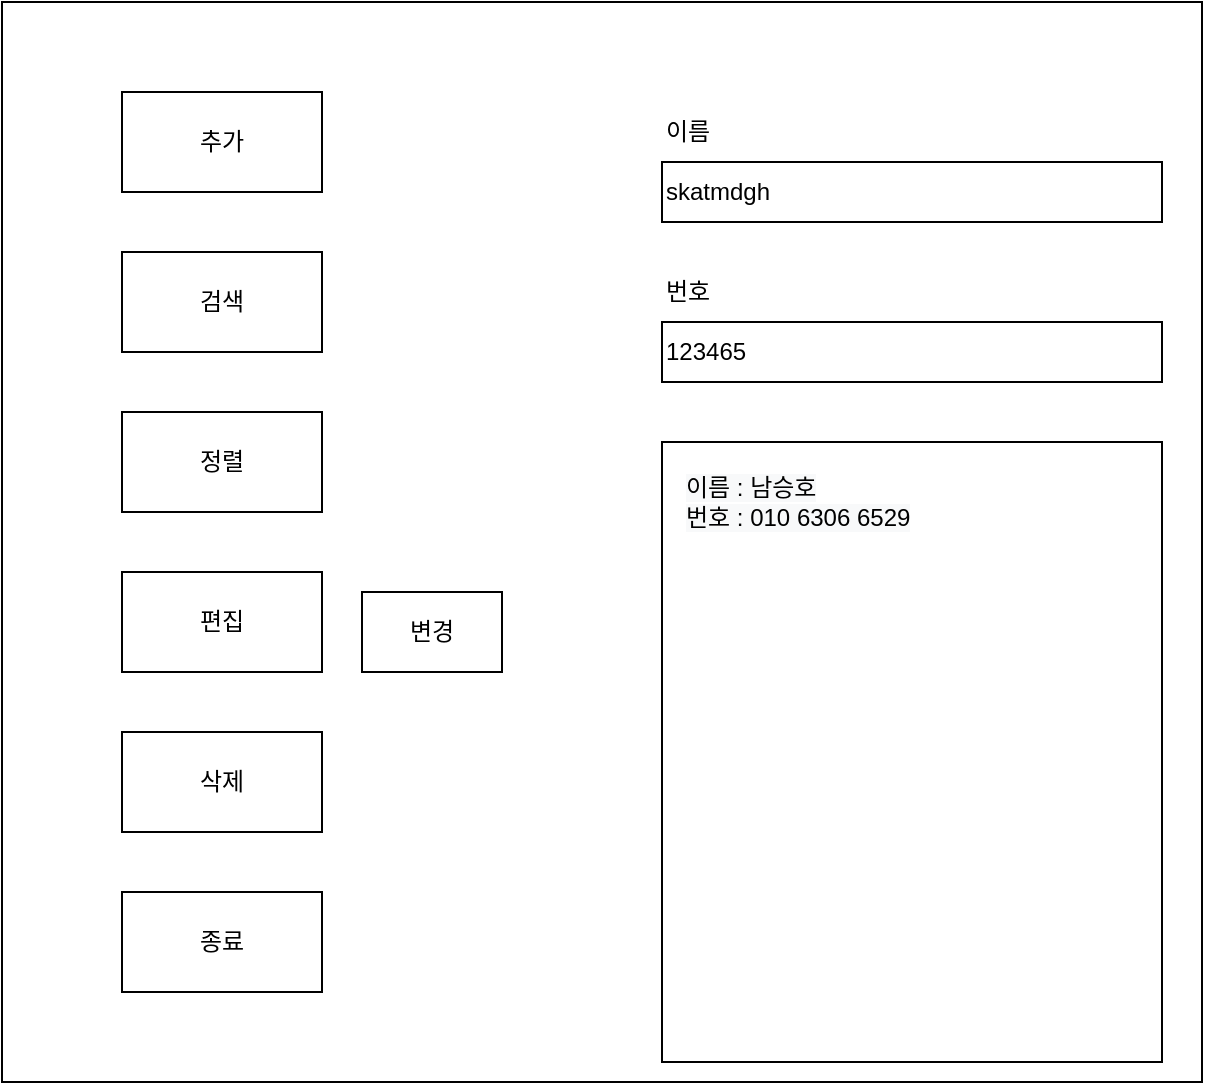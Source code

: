 <mxfile version="14.4.4" type="github">
  <diagram id="EfojbiY99QNXChPEN2Wb" name="페이지-1">
    <mxGraphModel dx="1422" dy="794" grid="1" gridSize="10" guides="1" tooltips="1" connect="1" arrows="1" fold="1" page="1" pageScale="1" pageWidth="1169" pageHeight="1654" math="0" shadow="0">
      <root>
        <mxCell id="0" />
        <mxCell id="1" parent="0" />
        <mxCell id="UplPQR8TjaRG6dBPHjRI-1" value="" style="rounded=0;whiteSpace=wrap;html=1;" vertex="1" parent="1">
          <mxGeometry x="300" y="110" width="600" height="540" as="geometry" />
        </mxCell>
        <mxCell id="UplPQR8TjaRG6dBPHjRI-2" value="&lt;p style=&quot;line-height: 170%&quot;&gt;&lt;br&gt;&lt;/p&gt;" style="rounded=0;whiteSpace=wrap;html=1;align=left;" vertex="1" parent="1">
          <mxGeometry x="630" y="330" width="250" height="310" as="geometry" />
        </mxCell>
        <mxCell id="UplPQR8TjaRG6dBPHjRI-6" value="&#xa;&#xa;&lt;span style=&quot;color: rgb(0, 0, 0); font-family: helvetica; font-size: 12px; font-style: normal; font-weight: 400; letter-spacing: normal; text-indent: 0px; text-transform: none; word-spacing: 0px; background-color: rgb(248, 249, 250); display: inline; float: none;&quot;&gt;이름 : 남승호&lt;/span&gt;&lt;br style=&quot;color: rgb(0, 0, 0); font-family: helvetica; font-size: 12px; font-style: normal; font-weight: 400; letter-spacing: normal; text-indent: 0px; text-transform: none; word-spacing: 0px; background-color: rgb(248, 249, 250);&quot;&gt;&lt;span style=&quot;color: rgb(0, 0, 0); font-family: helvetica; font-size: 12px; font-style: normal; font-weight: 400; letter-spacing: normal; text-indent: 0px; text-transform: none; word-spacing: 0px; background-color: rgb(248, 249, 250); display: inline; float: none;&quot;&gt;번호 : 010 6306 6529&lt;/span&gt;&#xa;&#xa;" style="text;html=1;strokeColor=none;fillColor=none;align=left;verticalAlign=middle;whiteSpace=wrap;rounded=0;" vertex="1" parent="1">
          <mxGeometry x="640" y="320" width="170" height="80" as="geometry" />
        </mxCell>
        <mxCell id="UplPQR8TjaRG6dBPHjRI-7" value="123465" style="rounded=0;whiteSpace=wrap;html=1;align=left;" vertex="1" parent="1">
          <mxGeometry x="630" y="270" width="250" height="30" as="geometry" />
        </mxCell>
        <mxCell id="UplPQR8TjaRG6dBPHjRI-8" value="skatmdgh" style="rounded=0;whiteSpace=wrap;html=1;align=left;" vertex="1" parent="1">
          <mxGeometry x="630" y="190" width="250" height="30" as="geometry" />
        </mxCell>
        <mxCell id="UplPQR8TjaRG6dBPHjRI-9" value="이름" style="text;html=1;strokeColor=none;fillColor=none;align=left;verticalAlign=middle;whiteSpace=wrap;rounded=0;" vertex="1" parent="1">
          <mxGeometry x="630" y="160" width="60" height="30" as="geometry" />
        </mxCell>
        <mxCell id="UplPQR8TjaRG6dBPHjRI-10" value="번호" style="text;html=1;strokeColor=none;fillColor=none;align=left;verticalAlign=middle;whiteSpace=wrap;rounded=0;" vertex="1" parent="1">
          <mxGeometry x="630" y="240" width="60" height="30" as="geometry" />
        </mxCell>
        <mxCell id="UplPQR8TjaRG6dBPHjRI-11" value="추가" style="rounded=0;whiteSpace=wrap;html=1;align=center;" vertex="1" parent="1">
          <mxGeometry x="360" y="155" width="100" height="50" as="geometry" />
        </mxCell>
        <mxCell id="UplPQR8TjaRG6dBPHjRI-12" value="검색" style="rounded=0;whiteSpace=wrap;html=1;align=center;" vertex="1" parent="1">
          <mxGeometry x="360" y="235" width="100" height="50" as="geometry" />
        </mxCell>
        <mxCell id="UplPQR8TjaRG6dBPHjRI-15" value="정렬" style="rounded=0;whiteSpace=wrap;html=1;align=center;" vertex="1" parent="1">
          <mxGeometry x="360" y="315" width="100" height="50" as="geometry" />
        </mxCell>
        <mxCell id="UplPQR8TjaRG6dBPHjRI-16" value="편집" style="rounded=0;whiteSpace=wrap;html=1;align=center;" vertex="1" parent="1">
          <mxGeometry x="360" y="395" width="100" height="50" as="geometry" />
        </mxCell>
        <mxCell id="UplPQR8TjaRG6dBPHjRI-17" value="삭제" style="rounded=0;whiteSpace=wrap;html=1;align=center;" vertex="1" parent="1">
          <mxGeometry x="360" y="475" width="100" height="50" as="geometry" />
        </mxCell>
        <mxCell id="UplPQR8TjaRG6dBPHjRI-18" value="종료" style="rounded=0;whiteSpace=wrap;html=1;align=center;" vertex="1" parent="1">
          <mxGeometry x="360" y="555" width="100" height="50" as="geometry" />
        </mxCell>
        <mxCell id="UplPQR8TjaRG6dBPHjRI-19" value="변경" style="rounded=0;whiteSpace=wrap;html=1;align=center;" vertex="1" parent="1">
          <mxGeometry x="480" y="405" width="70" height="40" as="geometry" />
        </mxCell>
      </root>
    </mxGraphModel>
  </diagram>
</mxfile>
